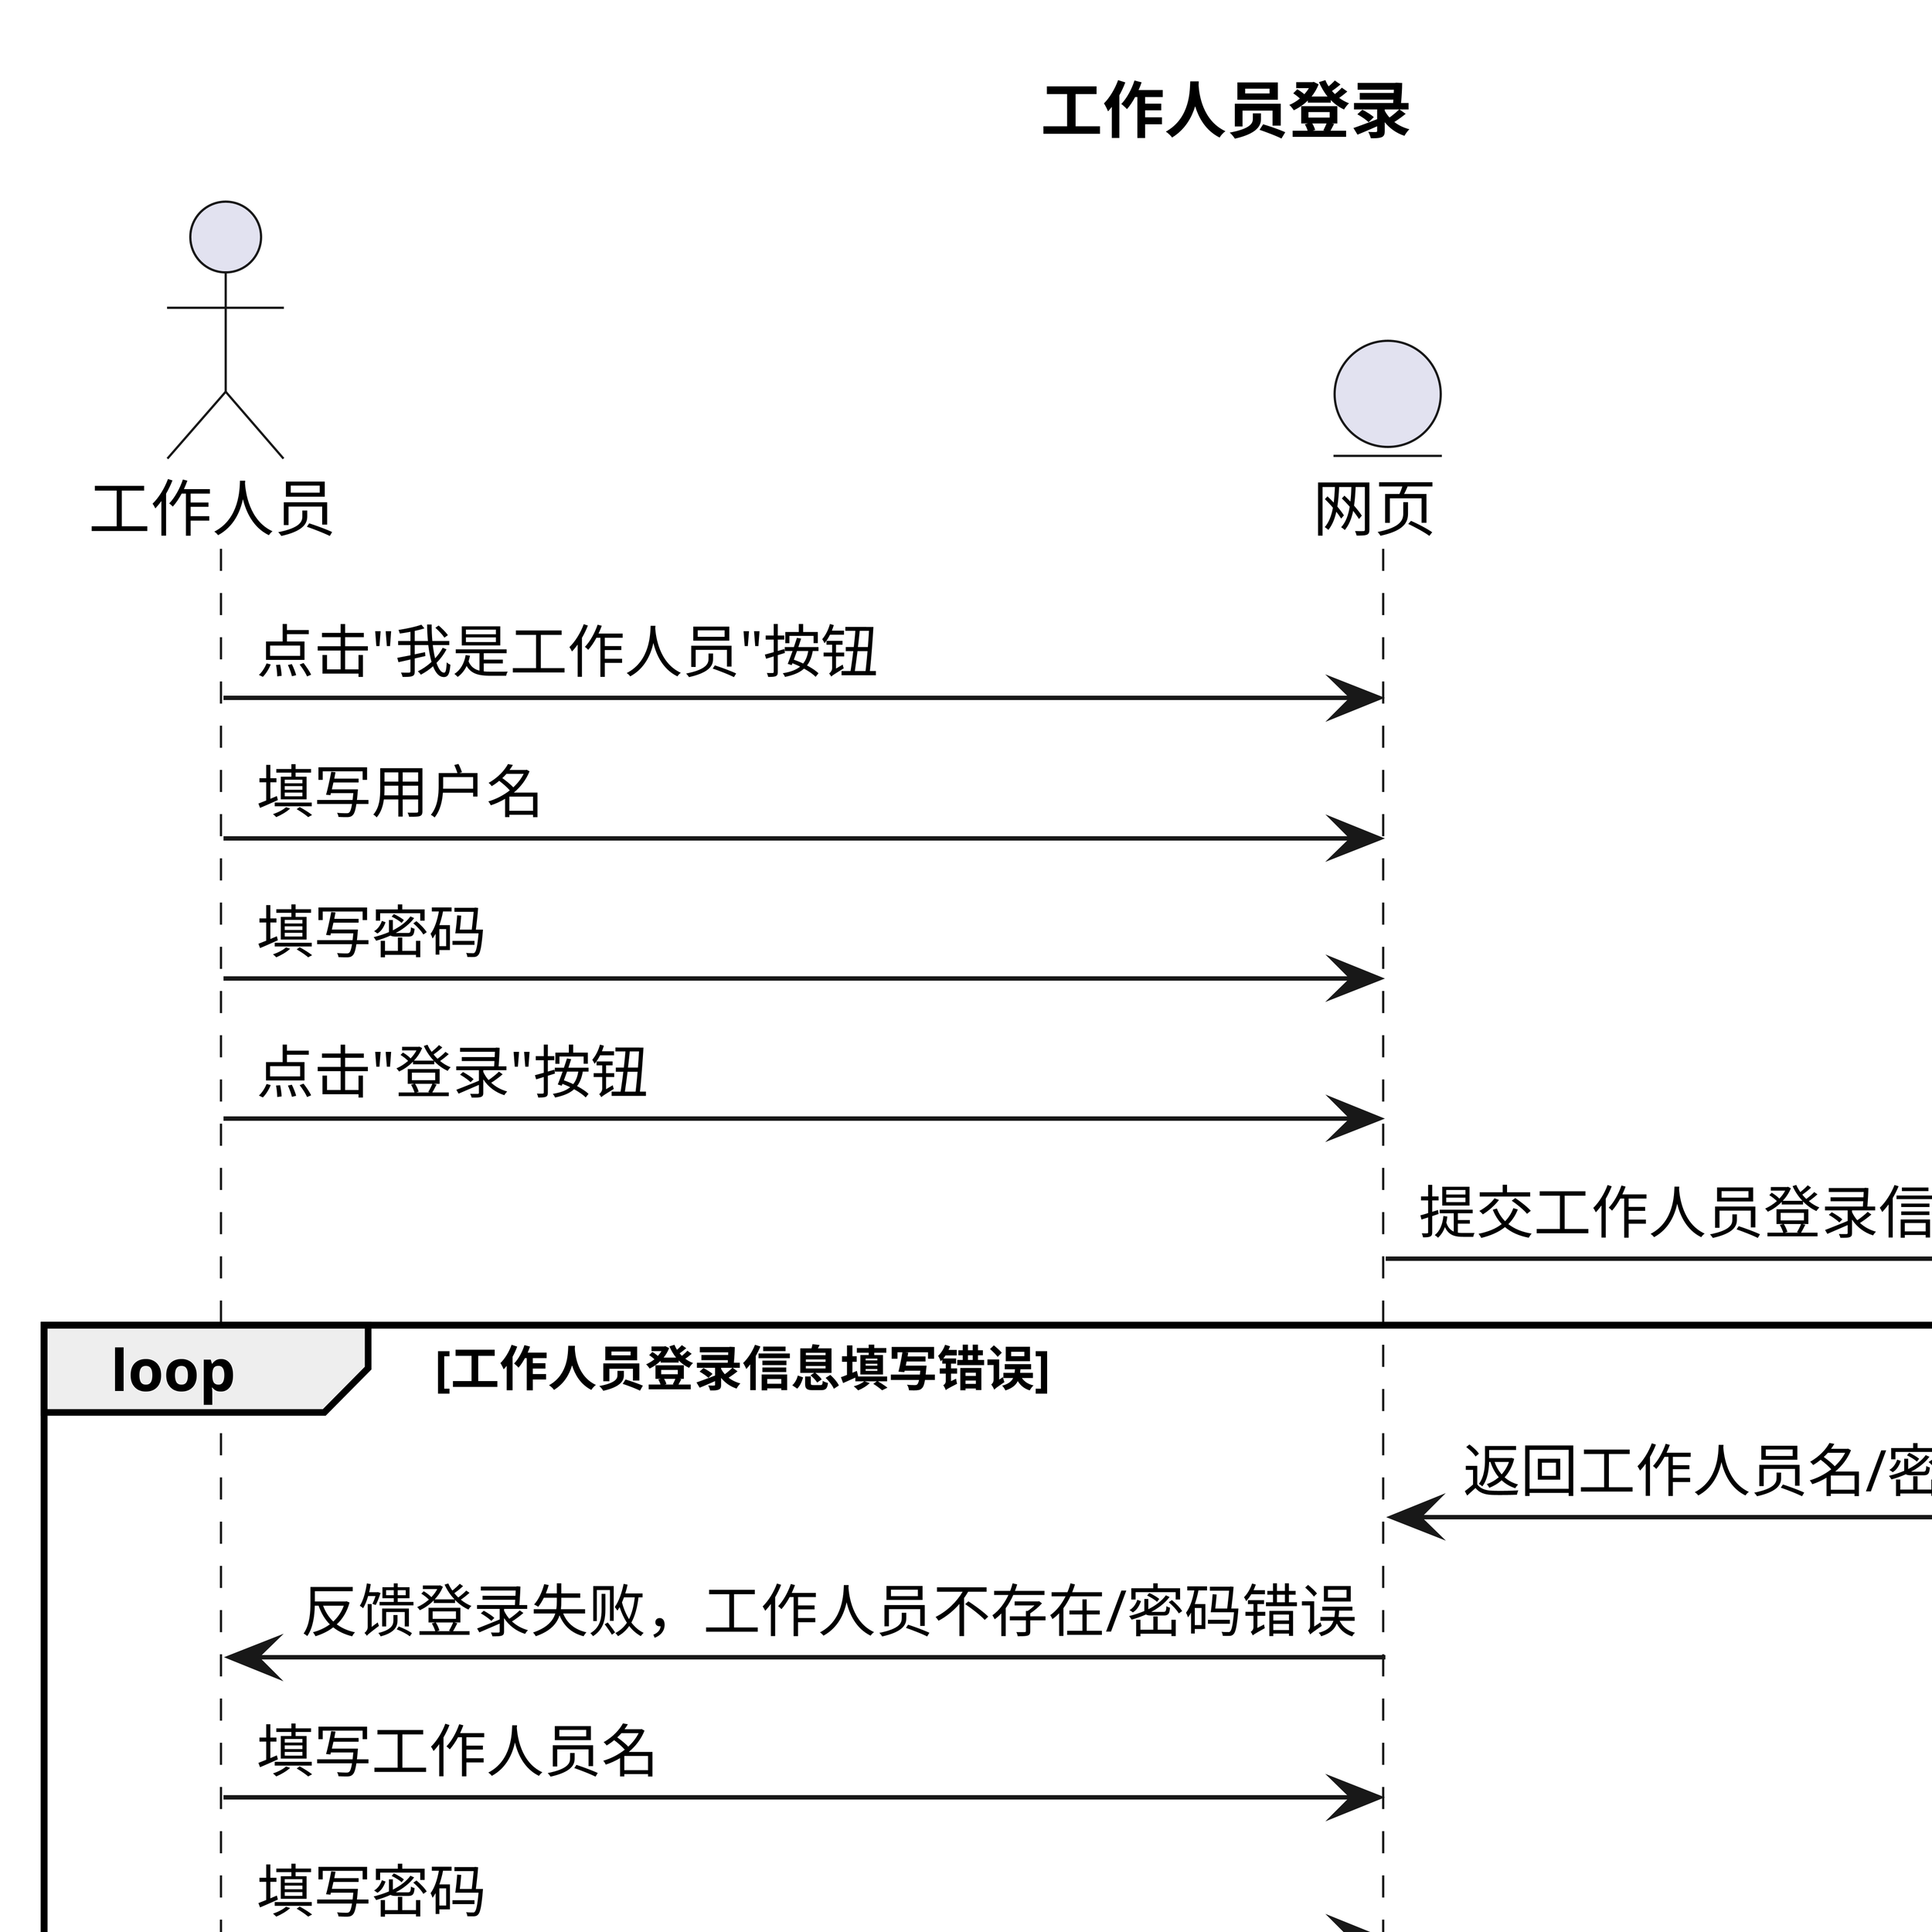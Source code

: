 @startuml 工作人员登录
title 工作人员登录
skinparam dpi 900

actor 工作人员
entity 网页
database 数据库

工作人员 -> 网页 : 点击"我是工作人员"按钮
工作人员 -> 网页 : 填写用户名
工作人员 -> 网页 : 填写密码
工作人员 -> 网页 : 点击"登录"按钮
网页 -> 数据库 : 提交工作人员登录信息
loop 工作人员登录信息填写错误
    数据库 -> 网页 : 返回工作人员名/密码无法匹配
    网页 -> 工作人员 : 反馈登录失败，工作人员不存在/密码错误
    工作人员 -> 网页 : 填写工作人员名
    工作人员 -> 网页 : 填写密码
    工作人员 -> 网页 : 点击"登录"按钮
    网页 -> 数据库 : 提交工作人员登录信息
end
数据库 -> 网页 : 返回工作人员信息成功匹配
网页 -> 工作人员 : 反馈登录成功

@enduml